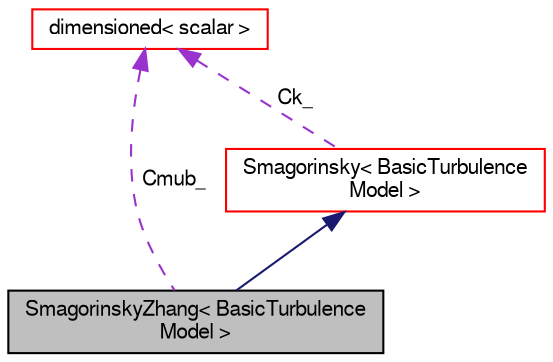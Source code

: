 digraph "SmagorinskyZhang&lt; BasicTurbulenceModel &gt;"
{
  bgcolor="transparent";
  edge [fontname="FreeSans",fontsize="10",labelfontname="FreeSans",labelfontsize="10"];
  node [fontname="FreeSans",fontsize="10",shape=record];
  Node7 [label="SmagorinskyZhang\< BasicTurbulence\lModel \>",height=0.2,width=0.4,color="black", fillcolor="grey75", style="filled", fontcolor="black"];
  Node8 -> Node7 [dir="back",color="midnightblue",fontsize="10",style="solid",fontname="FreeSans"];
  Node8 [label="Smagorinsky\< BasicTurbulence\lModel \>",height=0.2,width=0.4,color="red",URL="$a31218.html",tooltip="The Smagorinsky SGS model. "];
  Node29 -> Node8 [dir="back",color="darkorchid3",fontsize="10",style="dashed",label=" Ck_" ,fontname="FreeSans"];
  Node29 [label="dimensioned\< scalar \>",height=0.2,width=0.4,color="red",URL="$a26366.html"];
  Node29 -> Node7 [dir="back",color="darkorchid3",fontsize="10",style="dashed",label=" Cmub_" ,fontname="FreeSans"];
}
